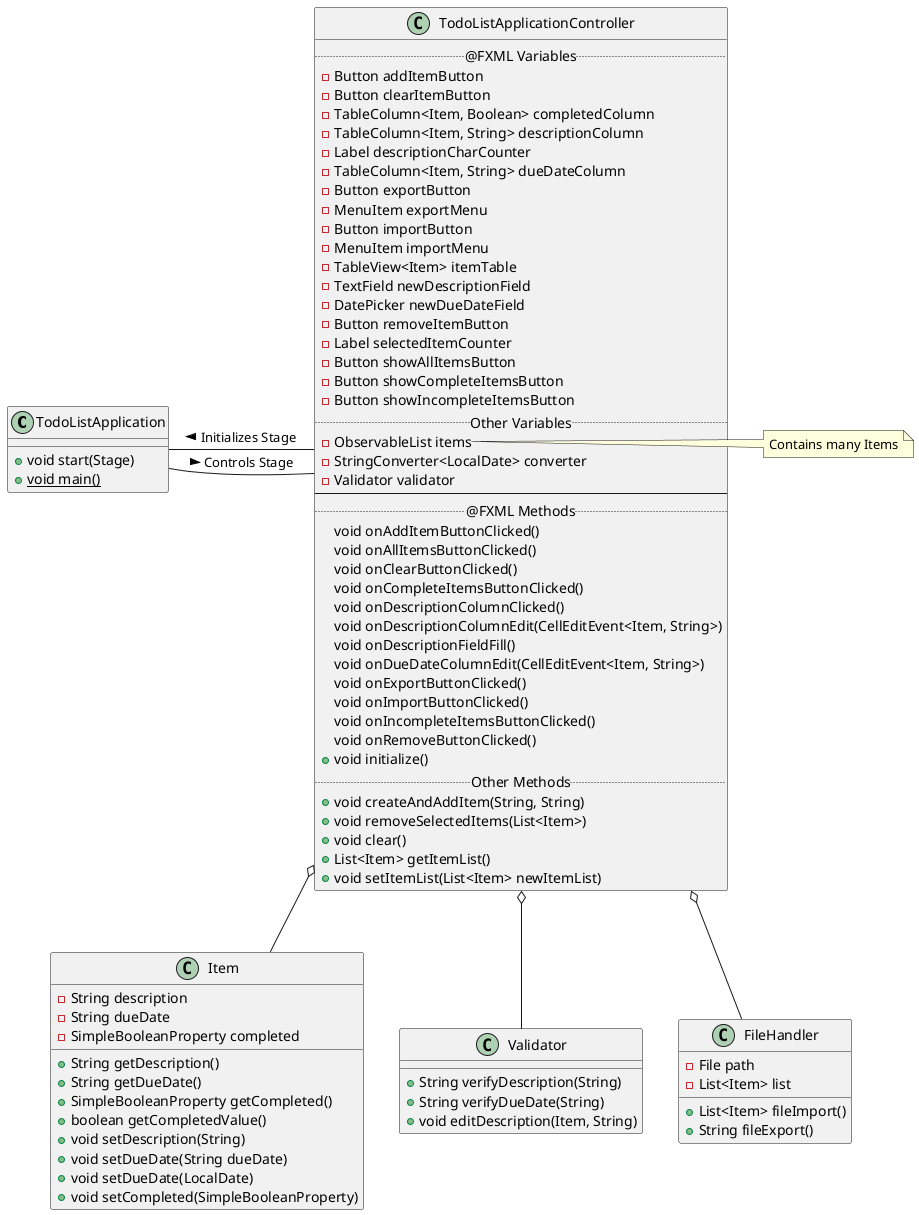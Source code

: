 @startuml

class TodoListApplication {
    +void start(Stage)
    +{static}void main()
}

class TodoListApplicationController {
    ..@FXML Variables..
    -Button addItemButton
    -Button clearItemButton
    -TableColumn<Item, Boolean> completedColumn
    -TableColumn<Item, String> descriptionColumn
    -Label descriptionCharCounter
    -TableColumn<Item, String> dueDateColumn
    -Button exportButton
    -MenuItem exportMenu
    -Button importButton
    -MenuItem importMenu
    -TableView<Item> itemTable
    -TextField newDescriptionField
    -DatePicker newDueDateField
    -Button removeItemButton
    -Label selectedItemCounter
    -Button showAllItemsButton
    -Button showCompleteItemsButton
    -Button showIncompleteItemsButton
    ..Other Variables..
    -ObservableList items
    -StringConverter<LocalDate> converter
    -Validator validator
    --
    ..@FXML Methods..
    void onAddItemButtonClicked()
    void onAllItemsButtonClicked()
    void onClearButtonClicked()
    void onCompleteItemsButtonClicked()
    void onDescriptionColumnClicked()
    void onDescriptionColumnEdit(CellEditEvent<Item, String>)
    void onDescriptionFieldFill()
    void onDueDateColumnEdit(CellEditEvent<Item, String>)
    void onExportButtonClicked()
    void onImportButtonClicked()
    void onIncompleteItemsButtonClicked()
    void onRemoveButtonClicked()
    +void initialize()
    ..Other Methods..
    +void createAndAddItem(String, String)
    +void removeSelectedItems(List<Item>)
    +void clear()
    +List<Item> getItemList()
    +void setItemList(List<Item> newItemList)
}

class Item {
    -String description
    -String dueDate
    -SimpleBooleanProperty completed

    +String getDescription()
    +String getDueDate()
    +SimpleBooleanProperty getCompleted()
    +boolean getCompletedValue()
    +void setDescription(String)
    +void setDueDate(String dueDate)
    +void setDueDate(LocalDate)
    +void setCompleted(SimpleBooleanProperty)
}

class Validator {
    +String verifyDescription(String)
    +String verifyDueDate(String)
    +void editDescription(Item, String)
}

class FileHandler {
    -File path
    -List<Item> list

    +List<Item> fileImport()
    +String fileExport()
}

TodoListApplication -right- TodoListApplicationController : < Initializes Stage
TodoListApplication -right- TodoListApplicationController : > Controls Stage
TodoListApplicationController o-- Item
TodoListApplicationController o-- Validator
TodoListApplicationController o-- FileHandler

note right of TodoListApplicationController::items
    Contains many Items
end note



@enduml